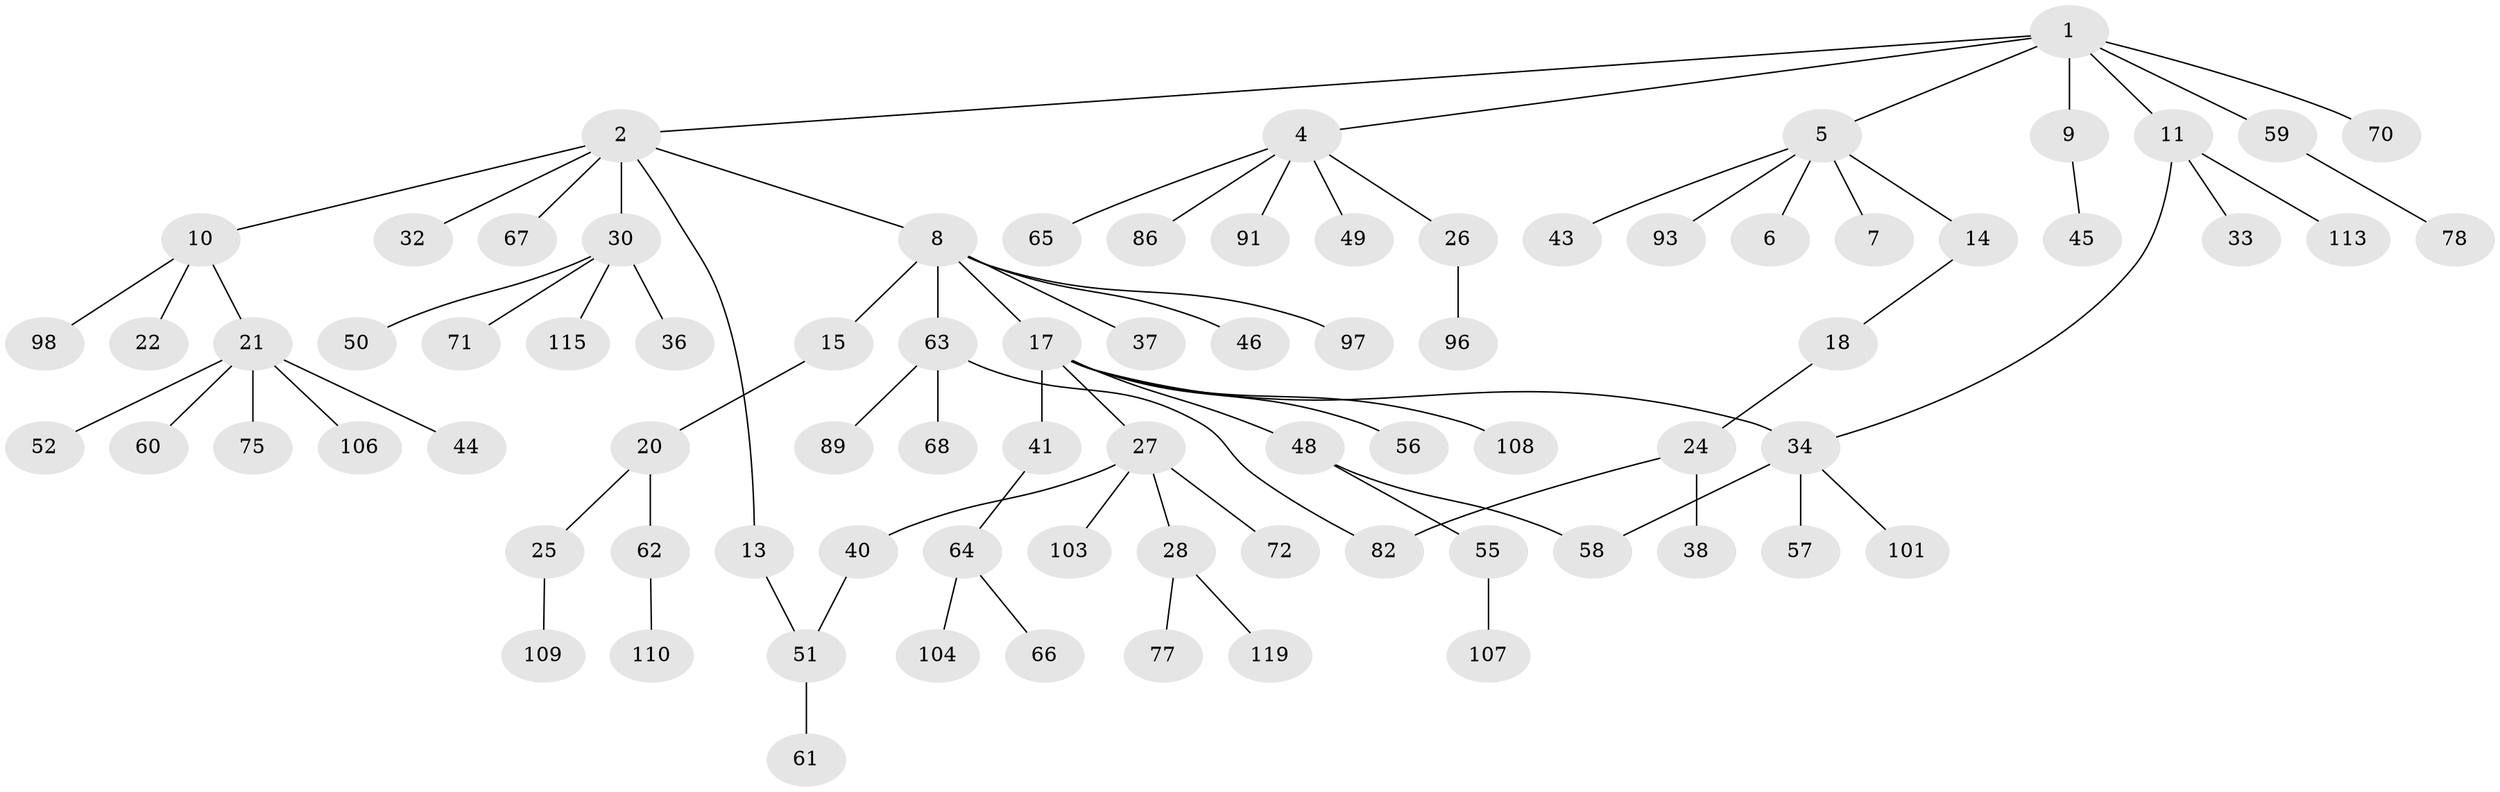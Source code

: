 // original degree distribution, {8: 0.008403361344537815, 6: 0.03361344537815126, 3: 0.13445378151260504, 5: 0.025210084033613446, 2: 0.226890756302521, 4: 0.07563025210084033, 1: 0.4957983193277311}
// Generated by graph-tools (version 1.1) at 2025/10/02/27/25 16:10:53]
// undirected, 80 vertices, 83 edges
graph export_dot {
graph [start="1"]
  node [color=gray90,style=filled];
  1 [super="+69"];
  2 [super="+3"];
  4 [super="+47"];
  5 [super="+16"];
  6 [super="+23"];
  7 [super="+53"];
  8 [super="+12"];
  9 [super="+19"];
  10 [super="+94"];
  11;
  13 [super="+74"];
  14;
  15 [super="+73"];
  17 [super="+39"];
  18 [super="+83"];
  20 [super="+84"];
  21 [super="+42"];
  22;
  24 [super="+35"];
  25 [super="+88"];
  26 [super="+105"];
  27 [super="+29"];
  28 [super="+102"];
  30 [super="+31"];
  32;
  33;
  34 [super="+54"];
  36 [super="+76"];
  37;
  38 [super="+87"];
  40 [super="+112"];
  41;
  43;
  44 [super="+81"];
  45 [super="+116"];
  46;
  48 [super="+114"];
  49;
  50;
  51;
  52;
  55;
  56 [super="+92"];
  57;
  58 [super="+90"];
  59 [super="+100"];
  60;
  61;
  62 [super="+117"];
  63 [super="+99"];
  64 [super="+80"];
  65;
  66;
  67;
  68 [super="+118"];
  70 [super="+95"];
  71;
  72 [super="+85"];
  75;
  77 [super="+79"];
  78;
  82 [super="+111"];
  86;
  89;
  91;
  93;
  96;
  97;
  98;
  101;
  103;
  104;
  106;
  107;
  108;
  109;
  110;
  113;
  115;
  119;
  1 -- 2;
  1 -- 4;
  1 -- 5;
  1 -- 9;
  1 -- 11;
  1 -- 59;
  1 -- 70;
  2 -- 8;
  2 -- 30;
  2 -- 32;
  2 -- 67;
  2 -- 10;
  2 -- 13;
  4 -- 26;
  4 -- 49;
  4 -- 65;
  4 -- 91;
  4 -- 86;
  5 -- 6;
  5 -- 7;
  5 -- 14;
  5 -- 43;
  5 -- 93;
  8 -- 15;
  8 -- 17;
  8 -- 37;
  8 -- 97;
  8 -- 46;
  8 -- 63;
  9 -- 45;
  10 -- 21;
  10 -- 22;
  10 -- 98;
  11 -- 33;
  11 -- 34;
  11 -- 113;
  13 -- 51;
  14 -- 18;
  15 -- 20;
  17 -- 27;
  17 -- 48;
  17 -- 56;
  17 -- 34;
  17 -- 108;
  17 -- 41;
  18 -- 24;
  20 -- 25;
  20 -- 62;
  21 -- 52;
  21 -- 75;
  21 -- 106;
  21 -- 44;
  21 -- 60;
  24 -- 82;
  24 -- 38;
  25 -- 109;
  26 -- 96;
  27 -- 28;
  27 -- 72;
  27 -- 103;
  27 -- 40;
  28 -- 77;
  28 -- 119;
  30 -- 71;
  30 -- 115;
  30 -- 50;
  30 -- 36;
  34 -- 57;
  34 -- 58;
  34 -- 101;
  40 -- 51;
  41 -- 64;
  48 -- 55;
  48 -- 58;
  51 -- 61;
  55 -- 107;
  59 -- 78;
  62 -- 110;
  63 -- 68;
  63 -- 82;
  63 -- 89;
  64 -- 66;
  64 -- 104;
}
